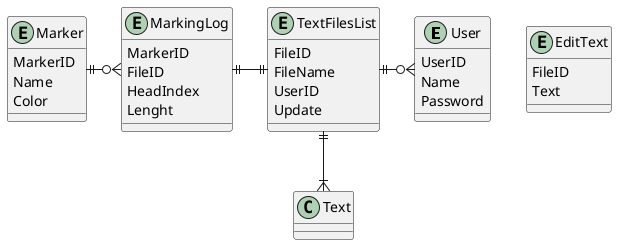 @startuml testFileDatabase
entity User {
    UserID
    Name
    Password
}

entity TextFilesList {
    FileID
    FileName
    UserID
    Update
}

entity Marker{
  MarkerID
  Name
  Color
}


entity MarkingLog{
  MarkerID
  FileID
  HeadIndex
  Lenght  
}
entity EditText{
  FileID
  Text
  }

TextFilesList ||--ri--o{ User
TextFilesList ||-le-|| MarkingLog
TextFilesList ||-do-|{ Text
MarkingLog }o-le-|| Marker
@enduml